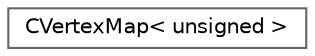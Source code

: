digraph "Graphical Class Hierarchy"
{
 // LATEX_PDF_SIZE
  bgcolor="transparent";
  edge [fontname=Helvetica,fontsize=10,labelfontname=Helvetica,labelfontsize=10];
  node [fontname=Helvetica,fontsize=10,shape=box,height=0.2,width=0.4];
  rankdir="LR";
  Node0 [id="Node000000",label="CVertexMap\< unsigned \>",height=0.2,width=0.4,color="grey40", fillcolor="white", style="filled",URL="$classCVertexMap.html",tooltip=" "];
}
